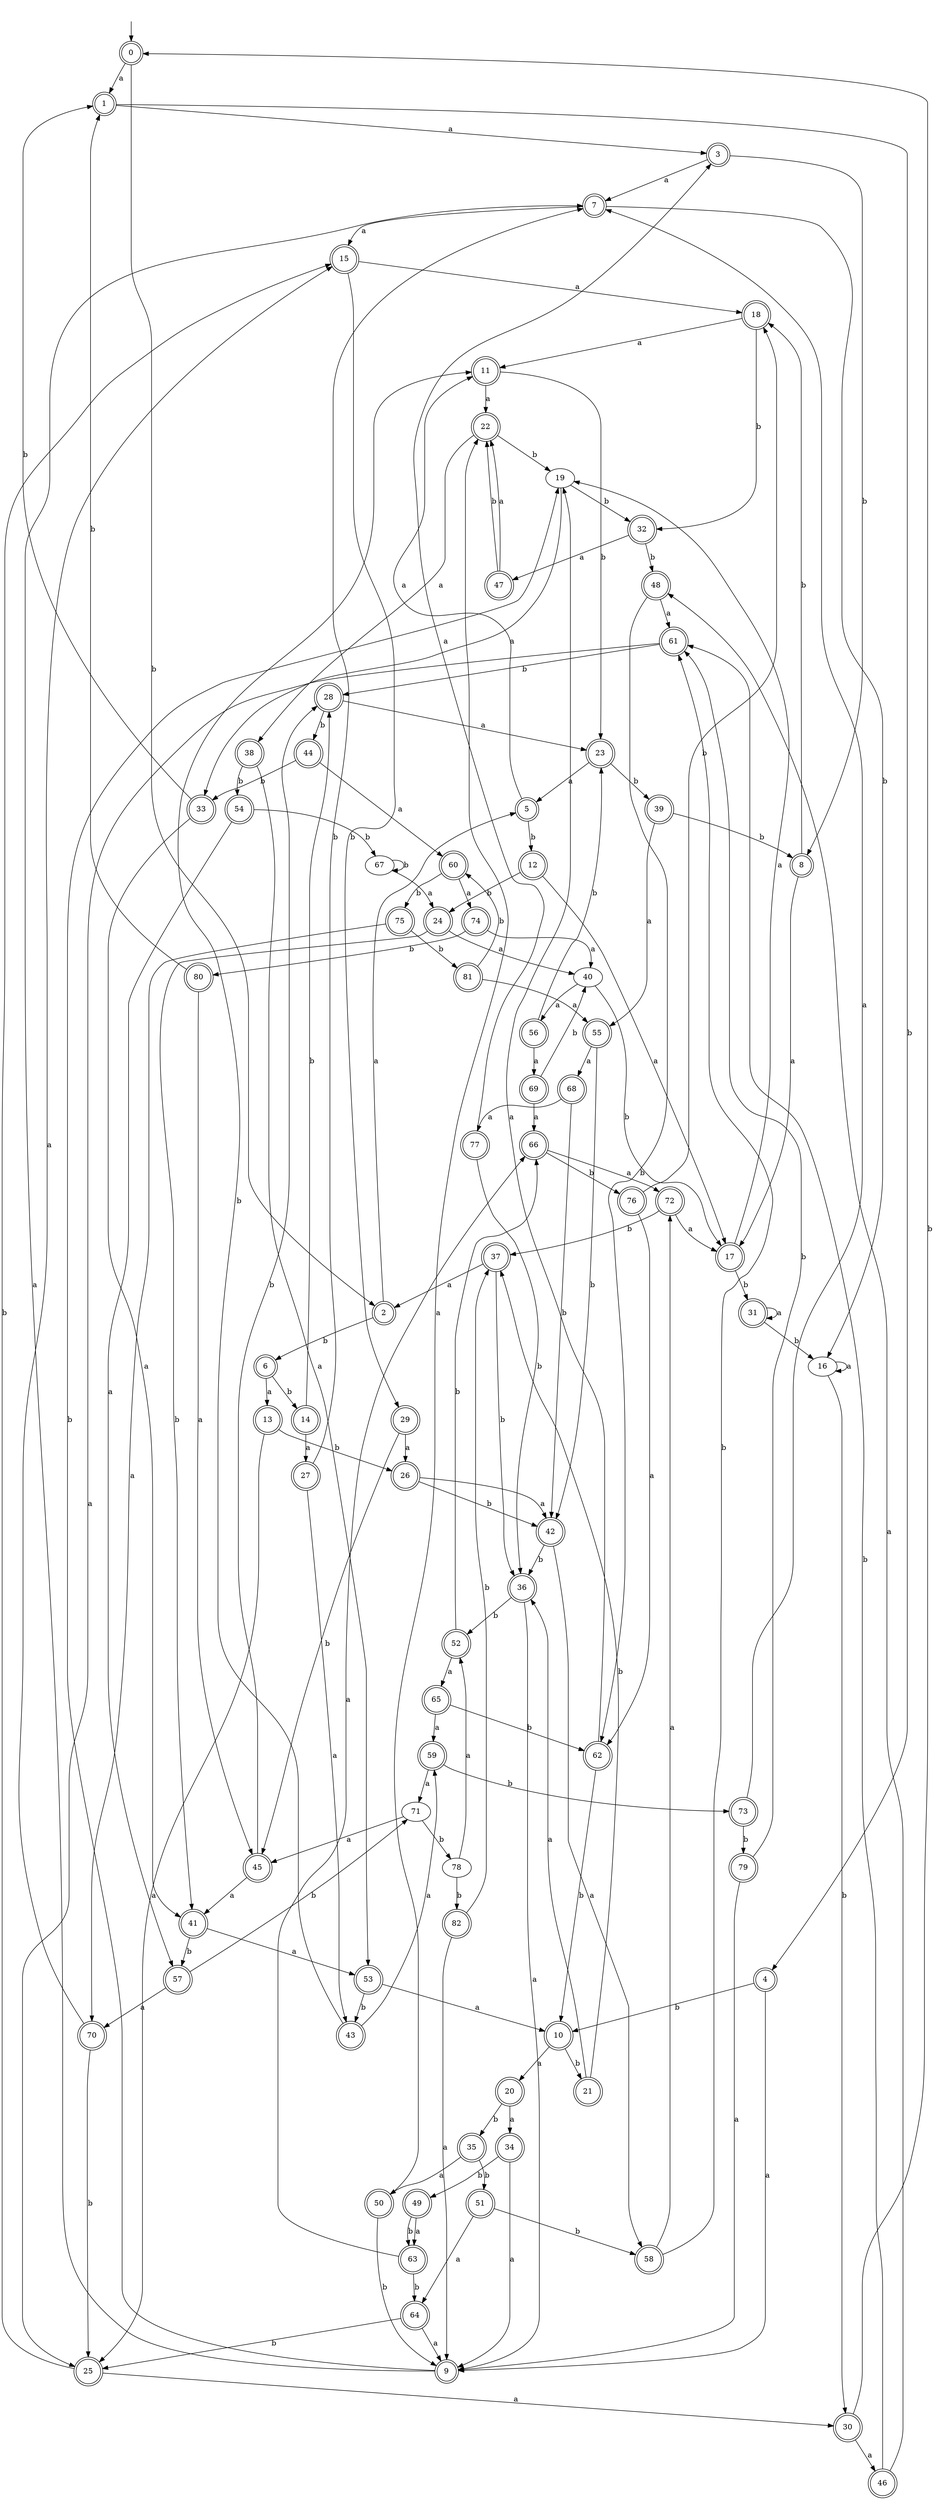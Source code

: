 digraph RandomDFA {
  __start0 [label="", shape=none];
  __start0 -> 0 [label=""];
  0 [shape=circle] [shape=doublecircle]
  0 -> 1 [label="a"]
  0 -> 2 [label="b"]
  1 [shape=doublecircle]
  1 -> 3 [label="a"]
  1 -> 4 [label="b"]
  2 [shape=doublecircle]
  2 -> 5 [label="a"]
  2 -> 6 [label="b"]
  3 [shape=doublecircle]
  3 -> 7 [label="a"]
  3 -> 8 [label="b"]
  4 [shape=doublecircle]
  4 -> 9 [label="a"]
  4 -> 10 [label="b"]
  5 [shape=doublecircle]
  5 -> 11 [label="a"]
  5 -> 12 [label="b"]
  6 [shape=doublecircle]
  6 -> 13 [label="a"]
  6 -> 14 [label="b"]
  7 [shape=doublecircle]
  7 -> 15 [label="a"]
  7 -> 16 [label="b"]
  8 [shape=doublecircle]
  8 -> 17 [label="a"]
  8 -> 18 [label="b"]
  9 [shape=doublecircle]
  9 -> 7 [label="a"]
  9 -> 19 [label="b"]
  10 [shape=doublecircle]
  10 -> 20 [label="a"]
  10 -> 21 [label="b"]
  11 [shape=doublecircle]
  11 -> 22 [label="a"]
  11 -> 23 [label="b"]
  12 [shape=doublecircle]
  12 -> 17 [label="a"]
  12 -> 24 [label="b"]
  13 [shape=doublecircle]
  13 -> 25 [label="a"]
  13 -> 26 [label="b"]
  14 [shape=doublecircle]
  14 -> 27 [label="a"]
  14 -> 28 [label="b"]
  15 [shape=doublecircle]
  15 -> 18 [label="a"]
  15 -> 29 [label="b"]
  16
  16 -> 16 [label="a"]
  16 -> 30 [label="b"]
  17 [shape=doublecircle]
  17 -> 19 [label="a"]
  17 -> 31 [label="b"]
  18 [shape=doublecircle]
  18 -> 11 [label="a"]
  18 -> 32 [label="b"]
  19
  19 -> 33 [label="a"]
  19 -> 32 [label="b"]
  20 [shape=doublecircle]
  20 -> 34 [label="a"]
  20 -> 35 [label="b"]
  21 [shape=doublecircle]
  21 -> 36 [label="a"]
  21 -> 37 [label="b"]
  22 [shape=doublecircle]
  22 -> 38 [label="a"]
  22 -> 19 [label="b"]
  23 [shape=doublecircle]
  23 -> 5 [label="a"]
  23 -> 39 [label="b"]
  24 [shape=doublecircle]
  24 -> 40 [label="a"]
  24 -> 41 [label="b"]
  25 [shape=doublecircle]
  25 -> 30 [label="a"]
  25 -> 15 [label="b"]
  26 [shape=doublecircle]
  26 -> 42 [label="a"]
  26 -> 42 [label="b"]
  27 [shape=doublecircle]
  27 -> 43 [label="a"]
  27 -> 7 [label="b"]
  28 [shape=doublecircle]
  28 -> 23 [label="a"]
  28 -> 44 [label="b"]
  29 [shape=doublecircle]
  29 -> 26 [label="a"]
  29 -> 45 [label="b"]
  30 [shape=doublecircle]
  30 -> 46 [label="a"]
  30 -> 0 [label="b"]
  31 [shape=doublecircle]
  31 -> 31 [label="a"]
  31 -> 16 [label="b"]
  32 [shape=doublecircle]
  32 -> 47 [label="a"]
  32 -> 48 [label="b"]
  33 [shape=doublecircle]
  33 -> 41 [label="a"]
  33 -> 1 [label="b"]
  34 [shape=doublecircle]
  34 -> 9 [label="a"]
  34 -> 49 [label="b"]
  35 [shape=doublecircle]
  35 -> 50 [label="a"]
  35 -> 51 [label="b"]
  36 [shape=doublecircle]
  36 -> 9 [label="a"]
  36 -> 52 [label="b"]
  37 [shape=doublecircle]
  37 -> 2 [label="a"]
  37 -> 36 [label="b"]
  38 [shape=doublecircle]
  38 -> 53 [label="a"]
  38 -> 54 [label="b"]
  39 [shape=doublecircle]
  39 -> 55 [label="a"]
  39 -> 8 [label="b"]
  40
  40 -> 56 [label="a"]
  40 -> 17 [label="b"]
  41 [shape=doublecircle]
  41 -> 53 [label="a"]
  41 -> 57 [label="b"]
  42 [shape=doublecircle]
  42 -> 58 [label="a"]
  42 -> 36 [label="b"]
  43 [shape=doublecircle]
  43 -> 59 [label="a"]
  43 -> 11 [label="b"]
  44 [shape=doublecircle]
  44 -> 60 [label="a"]
  44 -> 33 [label="b"]
  45 [shape=doublecircle]
  45 -> 41 [label="a"]
  45 -> 28 [label="b"]
  46 [shape=doublecircle]
  46 -> 48 [label="a"]
  46 -> 61 [label="b"]
  47 [shape=doublecircle]
  47 -> 22 [label="a"]
  47 -> 22 [label="b"]
  48 [shape=doublecircle]
  48 -> 61 [label="a"]
  48 -> 62 [label="b"]
  49 [shape=doublecircle]
  49 -> 63 [label="a"]
  49 -> 63 [label="b"]
  50 [shape=doublecircle]
  50 -> 22 [label="a"]
  50 -> 9 [label="b"]
  51 [shape=doublecircle]
  51 -> 64 [label="a"]
  51 -> 58 [label="b"]
  52 [shape=doublecircle]
  52 -> 65 [label="a"]
  52 -> 66 [label="b"]
  53 [shape=doublecircle]
  53 -> 10 [label="a"]
  53 -> 43 [label="b"]
  54 [shape=doublecircle]
  54 -> 57 [label="a"]
  54 -> 67 [label="b"]
  55 [shape=doublecircle]
  55 -> 68 [label="a"]
  55 -> 42 [label="b"]
  56 [shape=doublecircle]
  56 -> 69 [label="a"]
  56 -> 23 [label="b"]
  57 [shape=doublecircle]
  57 -> 70 [label="a"]
  57 -> 71 [label="b"]
  58 [shape=doublecircle]
  58 -> 72 [label="a"]
  58 -> 61 [label="b"]
  59 [shape=doublecircle]
  59 -> 71 [label="a"]
  59 -> 73 [label="b"]
  60 [shape=doublecircle]
  60 -> 74 [label="a"]
  60 -> 75 [label="b"]
  61 [shape=doublecircle]
  61 -> 25 [label="a"]
  61 -> 28 [label="b"]
  62 [shape=doublecircle]
  62 -> 19 [label="a"]
  62 -> 10 [label="b"]
  63 [shape=doublecircle]
  63 -> 66 [label="a"]
  63 -> 64 [label="b"]
  64 [shape=doublecircle]
  64 -> 9 [label="a"]
  64 -> 25 [label="b"]
  65 [shape=doublecircle]
  65 -> 59 [label="a"]
  65 -> 62 [label="b"]
  66 [shape=doublecircle]
  66 -> 72 [label="a"]
  66 -> 76 [label="b"]
  67
  67 -> 24 [label="a"]
  67 -> 67 [label="b"]
  68 [shape=doublecircle]
  68 -> 77 [label="a"]
  68 -> 42 [label="b"]
  69 [shape=doublecircle]
  69 -> 66 [label="a"]
  69 -> 40 [label="b"]
  70 [shape=doublecircle]
  70 -> 15 [label="a"]
  70 -> 25 [label="b"]
  71
  71 -> 45 [label="a"]
  71 -> 78 [label="b"]
  72 [shape=doublecircle]
  72 -> 17 [label="a"]
  72 -> 37 [label="b"]
  73 [shape=doublecircle]
  73 -> 7 [label="a"]
  73 -> 79 [label="b"]
  74 [shape=doublecircle]
  74 -> 40 [label="a"]
  74 -> 80 [label="b"]
  75 [shape=doublecircle]
  75 -> 70 [label="a"]
  75 -> 81 [label="b"]
  76 [shape=doublecircle]
  76 -> 62 [label="a"]
  76 -> 18 [label="b"]
  77 [shape=doublecircle]
  77 -> 3 [label="a"]
  77 -> 36 [label="b"]
  78
  78 -> 52 [label="a"]
  78 -> 82 [label="b"]
  79 [shape=doublecircle]
  79 -> 9 [label="a"]
  79 -> 61 [label="b"]
  80 [shape=doublecircle]
  80 -> 45 [label="a"]
  80 -> 1 [label="b"]
  81 [shape=doublecircle]
  81 -> 55 [label="a"]
  81 -> 60 [label="b"]
  82 [shape=doublecircle]
  82 -> 9 [label="a"]
  82 -> 37 [label="b"]
}
